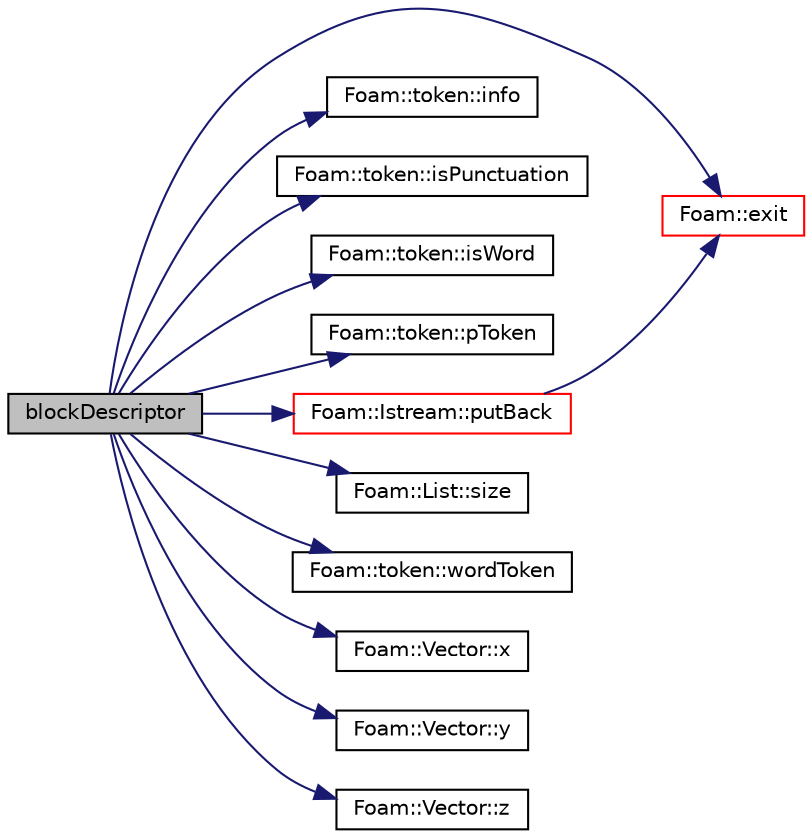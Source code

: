 digraph "blockDescriptor"
{
  bgcolor="transparent";
  edge [fontname="Helvetica",fontsize="10",labelfontname="Helvetica",labelfontsize="10"];
  node [fontname="Helvetica",fontsize="10",shape=record];
  rankdir="LR";
  Node51 [label="blockDescriptor",height=0.2,width=0.4,color="black", fillcolor="grey75", style="filled", fontcolor="black"];
  Node51 -> Node52 [color="midnightblue",fontsize="10",style="solid",fontname="Helvetica"];
  Node52 [label="Foam::exit",height=0.2,width=0.4,color="red",URL="$a21851.html#a06ca7250d8e89caf05243ec094843642"];
  Node51 -> Node101 [color="midnightblue",fontsize="10",style="solid",fontname="Helvetica"];
  Node101 [label="Foam::token::info",height=0.2,width=0.4,color="black",URL="$a27413.html#a861a626214ad30bd8e7ab3a8caae9966",tooltip="Return info proxy. "];
  Node51 -> Node102 [color="midnightblue",fontsize="10",style="solid",fontname="Helvetica"];
  Node102 [label="Foam::token::isPunctuation",height=0.2,width=0.4,color="black",URL="$a27413.html#a1f8107fd5ca4b0ebd4bf63cfc8ef6d2f"];
  Node51 -> Node103 [color="midnightblue",fontsize="10",style="solid",fontname="Helvetica"];
  Node103 [label="Foam::token::isWord",height=0.2,width=0.4,color="black",URL="$a27413.html#ace6d5ecd2736d19990a7c12e0fe5a745"];
  Node51 -> Node104 [color="midnightblue",fontsize="10",style="solid",fontname="Helvetica"];
  Node104 [label="Foam::token::pToken",height=0.2,width=0.4,color="black",URL="$a27413.html#a55ae465a45ae8b4deb5302c276267ae2"];
  Node51 -> Node105 [color="midnightblue",fontsize="10",style="solid",fontname="Helvetica"];
  Node105 [label="Foam::Istream::putBack",height=0.2,width=0.4,color="red",URL="$a27341.html#af22e503b062298eef54e360dfc06d0b4",tooltip="Put back token. "];
  Node105 -> Node52 [color="midnightblue",fontsize="10",style="solid",fontname="Helvetica"];
  Node51 -> Node106 [color="midnightblue",fontsize="10",style="solid",fontname="Helvetica"];
  Node106 [label="Foam::List::size",height=0.2,width=0.4,color="black",URL="$a26833.html#a8a5f6fa29bd4b500caf186f60245b384",tooltip="Override size to be inconsistent with allocated storage. "];
  Node51 -> Node107 [color="midnightblue",fontsize="10",style="solid",fontname="Helvetica"];
  Node107 [label="Foam::token::wordToken",height=0.2,width=0.4,color="black",URL="$a27413.html#ad910f760295c279f583c11a6e4d445c8"];
  Node51 -> Node108 [color="midnightblue",fontsize="10",style="solid",fontname="Helvetica"];
  Node108 [label="Foam::Vector::x",height=0.2,width=0.4,color="black",URL="$a29749.html#a63327976e5a8359700064a02ae22548e"];
  Node51 -> Node109 [color="midnightblue",fontsize="10",style="solid",fontname="Helvetica"];
  Node109 [label="Foam::Vector::y",height=0.2,width=0.4,color="black",URL="$a29749.html#a1ee865f676fbac703a49c6654dd3ad74"];
  Node51 -> Node110 [color="midnightblue",fontsize="10",style="solid",fontname="Helvetica"];
  Node110 [label="Foam::Vector::z",height=0.2,width=0.4,color="black",URL="$a29749.html#a1c8320b15610de211ec70ef966581423"];
}

